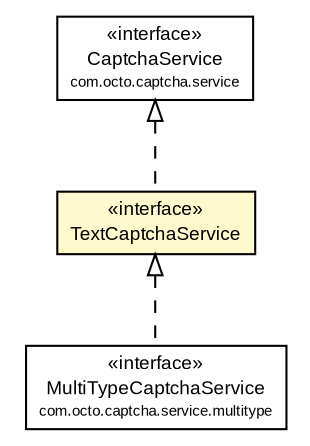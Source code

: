#!/usr/local/bin/dot
#
# Class diagram 
# Generated by UmlGraph version 4.6 (http://www.spinellis.gr/sw/umlgraph)
#

digraph G {
	edge [fontname="arial",fontsize=10,labelfontname="arial",labelfontsize=10];
	node [fontname="arial",fontsize=10,shape=plaintext];
	// com.octo.captcha.service.multitype.MultiTypeCaptchaService
	c20134 [label=<<table border="0" cellborder="1" cellspacing="0" cellpadding="2" port="p" href="../multitype/MultiTypeCaptchaService.html">
		<tr><td><table border="0" cellspacing="0" cellpadding="1">
			<tr><td> &laquo;interface&raquo; </td></tr>
			<tr><td> MultiTypeCaptchaService </td></tr>
			<tr><td><font point-size="7.0"> com.octo.captcha.service.multitype </font></td></tr>
		</table></td></tr>
		</table>>, fontname="arial", fontcolor="black", fontsize=9.0];
	// com.octo.captcha.service.text.TextCaptchaService
	c20139 [label=<<table border="0" cellborder="1" cellspacing="0" cellpadding="2" port="p" bgcolor="lemonChiffon" href="./TextCaptchaService.html">
		<tr><td><table border="0" cellspacing="0" cellpadding="1">
			<tr><td> &laquo;interface&raquo; </td></tr>
			<tr><td> TextCaptchaService </td></tr>
		</table></td></tr>
		</table>>, fontname="arial", fontcolor="black", fontsize=9.0];
	//com.octo.captcha.service.multitype.MultiTypeCaptchaService implements com.octo.captcha.service.text.TextCaptchaService
	c20139:p -> c20134:p [dir=back,arrowtail=empty,style=dashed];
	//com.octo.captcha.service.text.TextCaptchaService implements com.octo.captcha.service.CaptchaService
	c20152:p -> c20139:p [dir=back,arrowtail=empty,style=dashed];
	// com.octo.captcha.service.CaptchaService
	c20152 [label=<<table border="0" cellborder="1" cellspacing="0" cellpadding="2" port="p" href="http://java.sun.com/j2se/1.4.2/docs/api/com/octo/captcha/service/CaptchaService.html">
		<tr><td><table border="0" cellspacing="0" cellpadding="1">
			<tr><td> &laquo;interface&raquo; </td></tr>
			<tr><td> CaptchaService </td></tr>
			<tr><td><font point-size="7.0"> com.octo.captcha.service </font></td></tr>
		</table></td></tr>
		</table>>, fontname="arial", fontcolor="black", fontsize=9.0];
}

